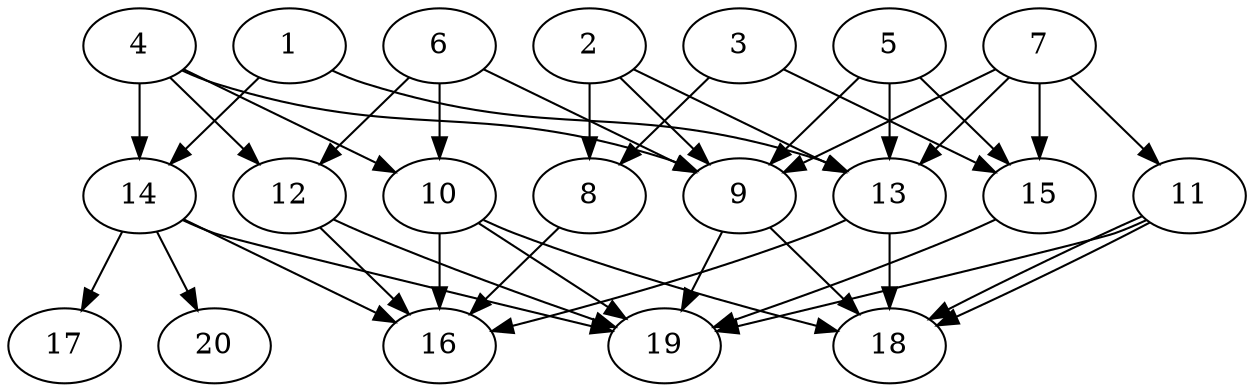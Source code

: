 // DAG automatically generated by daggen at Thu Oct  3 13:58:43 2019
// ./daggen --dot -n 20 --ccr 0.5 --fat 0.7 --regular 0.9 --density 0.7 --mindata 5242880 --maxdata 52428800 
digraph G {
  1 [size="27058176", alpha="0.16", expect_size="13529088"] 
  1 -> 13 [size ="13529088"]
  1 -> 14 [size ="13529088"]
  2 [size="82814976", alpha="0.03", expect_size="41407488"] 
  2 -> 8 [size ="41407488"]
  2 -> 9 [size ="41407488"]
  2 -> 13 [size ="41407488"]
  3 [size="46999552", alpha="0.02", expect_size="23499776"] 
  3 -> 8 [size ="23499776"]
  3 -> 15 [size ="23499776"]
  4 [size="45740032", alpha="0.01", expect_size="22870016"] 
  4 -> 9 [size ="22870016"]
  4 -> 10 [size ="22870016"]
  4 -> 12 [size ="22870016"]
  4 -> 14 [size ="22870016"]
  5 [size="98215936", alpha="0.00", expect_size="49107968"] 
  5 -> 9 [size ="49107968"]
  5 -> 13 [size ="49107968"]
  5 -> 15 [size ="49107968"]
  6 [size="88778752", alpha="0.15", expect_size="44389376"] 
  6 -> 9 [size ="44389376"]
  6 -> 10 [size ="44389376"]
  6 -> 12 [size ="44389376"]
  7 [size="48541696", alpha="0.18", expect_size="24270848"] 
  7 -> 9 [size ="24270848"]
  7 -> 11 [size ="24270848"]
  7 -> 13 [size ="24270848"]
  7 -> 15 [size ="24270848"]
  8 [size="83986432", alpha="0.08", expect_size="41993216"] 
  8 -> 16 [size ="41993216"]
  9 [size="94468096", alpha="0.18", expect_size="47234048"] 
  9 -> 18 [size ="47234048"]
  9 -> 19 [size ="47234048"]
  10 [size="47568896", alpha="0.18", expect_size="23784448"] 
  10 -> 16 [size ="23784448"]
  10 -> 18 [size ="23784448"]
  10 -> 19 [size ="23784448"]
  11 [size="90232832", alpha="0.10", expect_size="45116416"] 
  11 -> 18 [size ="45116416"]
  11 -> 18 [size ="45116416"]
  11 -> 19 [size ="45116416"]
  12 [size="70696960", alpha="0.13", expect_size="35348480"] 
  12 -> 16 [size ="35348480"]
  12 -> 19 [size ="35348480"]
  13 [size="86835200", alpha="0.05", expect_size="43417600"] 
  13 -> 16 [size ="43417600"]
  13 -> 18 [size ="43417600"]
  14 [size="95039488", alpha="0.03", expect_size="47519744"] 
  14 -> 16 [size ="47519744"]
  14 -> 17 [size ="47519744"]
  14 -> 19 [size ="47519744"]
  14 -> 20 [size ="47519744"]
  15 [size="99926016", alpha="0.11", expect_size="49963008"] 
  15 -> 19 [size ="49963008"]
  16 [size="101996544", alpha="0.10", expect_size="50998272"] 
  17 [size="79544320", alpha="0.07", expect_size="39772160"] 
  18 [size="67807232", alpha="0.15", expect_size="33903616"] 
  19 [size="13383680", alpha="0.06", expect_size="6691840"] 
  20 [size="99018752", alpha="0.19", expect_size="49509376"] 
}
